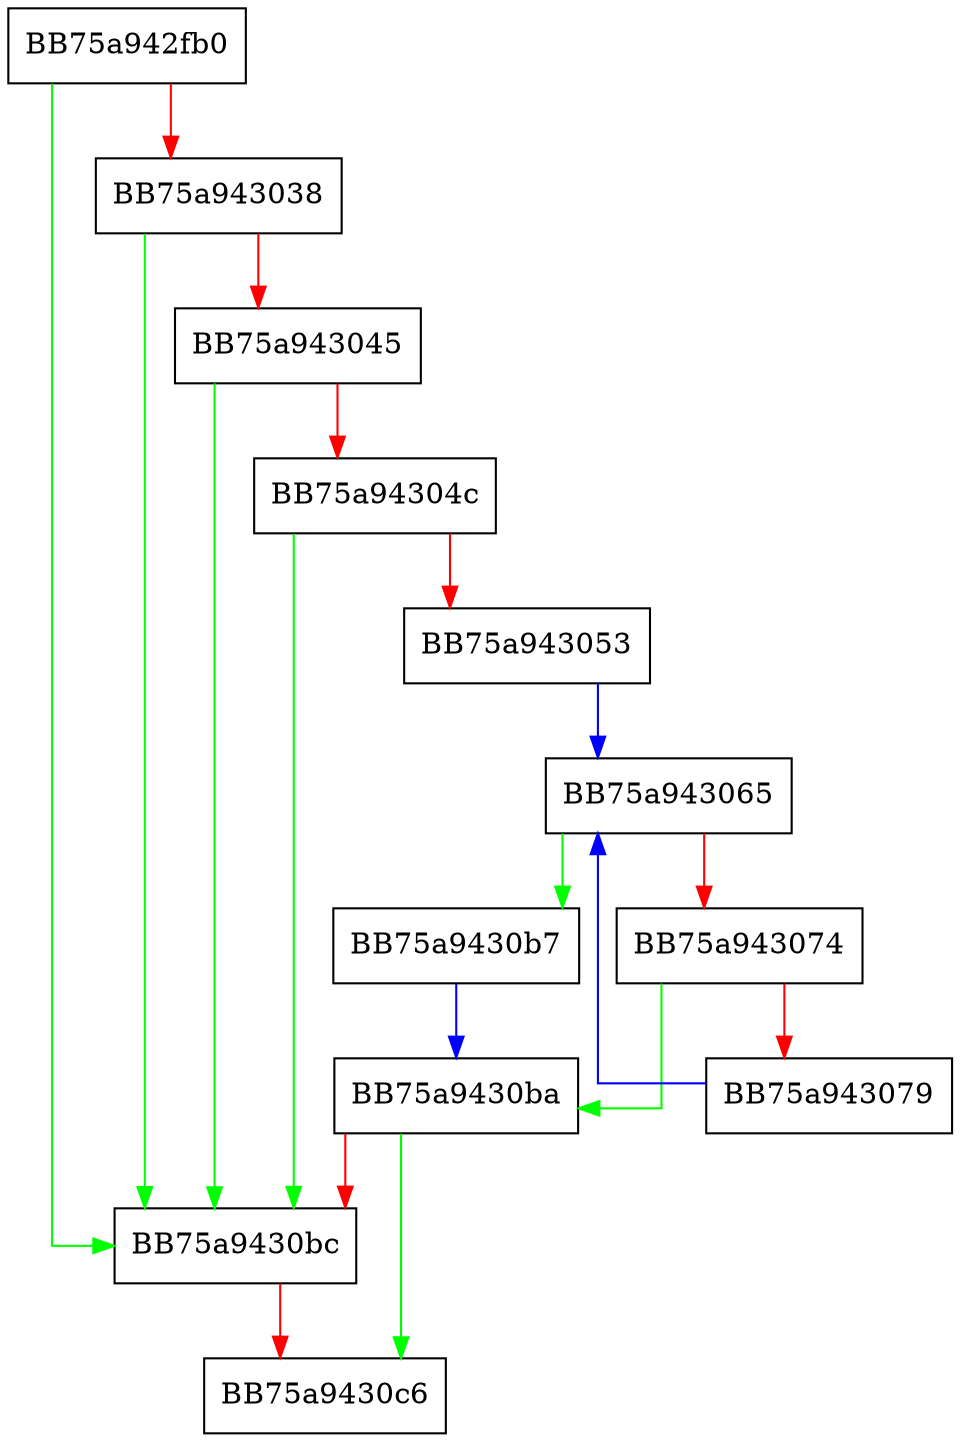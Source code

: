 digraph load {
  node [shape="box"];
  graph [splines=ortho];
  BB75a942fb0 -> BB75a9430bc [color="green"];
  BB75a942fb0 -> BB75a943038 [color="red"];
  BB75a943038 -> BB75a9430bc [color="green"];
  BB75a943038 -> BB75a943045 [color="red"];
  BB75a943045 -> BB75a9430bc [color="green"];
  BB75a943045 -> BB75a94304c [color="red"];
  BB75a94304c -> BB75a9430bc [color="green"];
  BB75a94304c -> BB75a943053 [color="red"];
  BB75a943053 -> BB75a943065 [color="blue"];
  BB75a943065 -> BB75a9430b7 [color="green"];
  BB75a943065 -> BB75a943074 [color="red"];
  BB75a943074 -> BB75a9430ba [color="green"];
  BB75a943074 -> BB75a943079 [color="red"];
  BB75a943079 -> BB75a943065 [color="blue"];
  BB75a9430b7 -> BB75a9430ba [color="blue"];
  BB75a9430ba -> BB75a9430c6 [color="green"];
  BB75a9430ba -> BB75a9430bc [color="red"];
  BB75a9430bc -> BB75a9430c6 [color="red"];
}